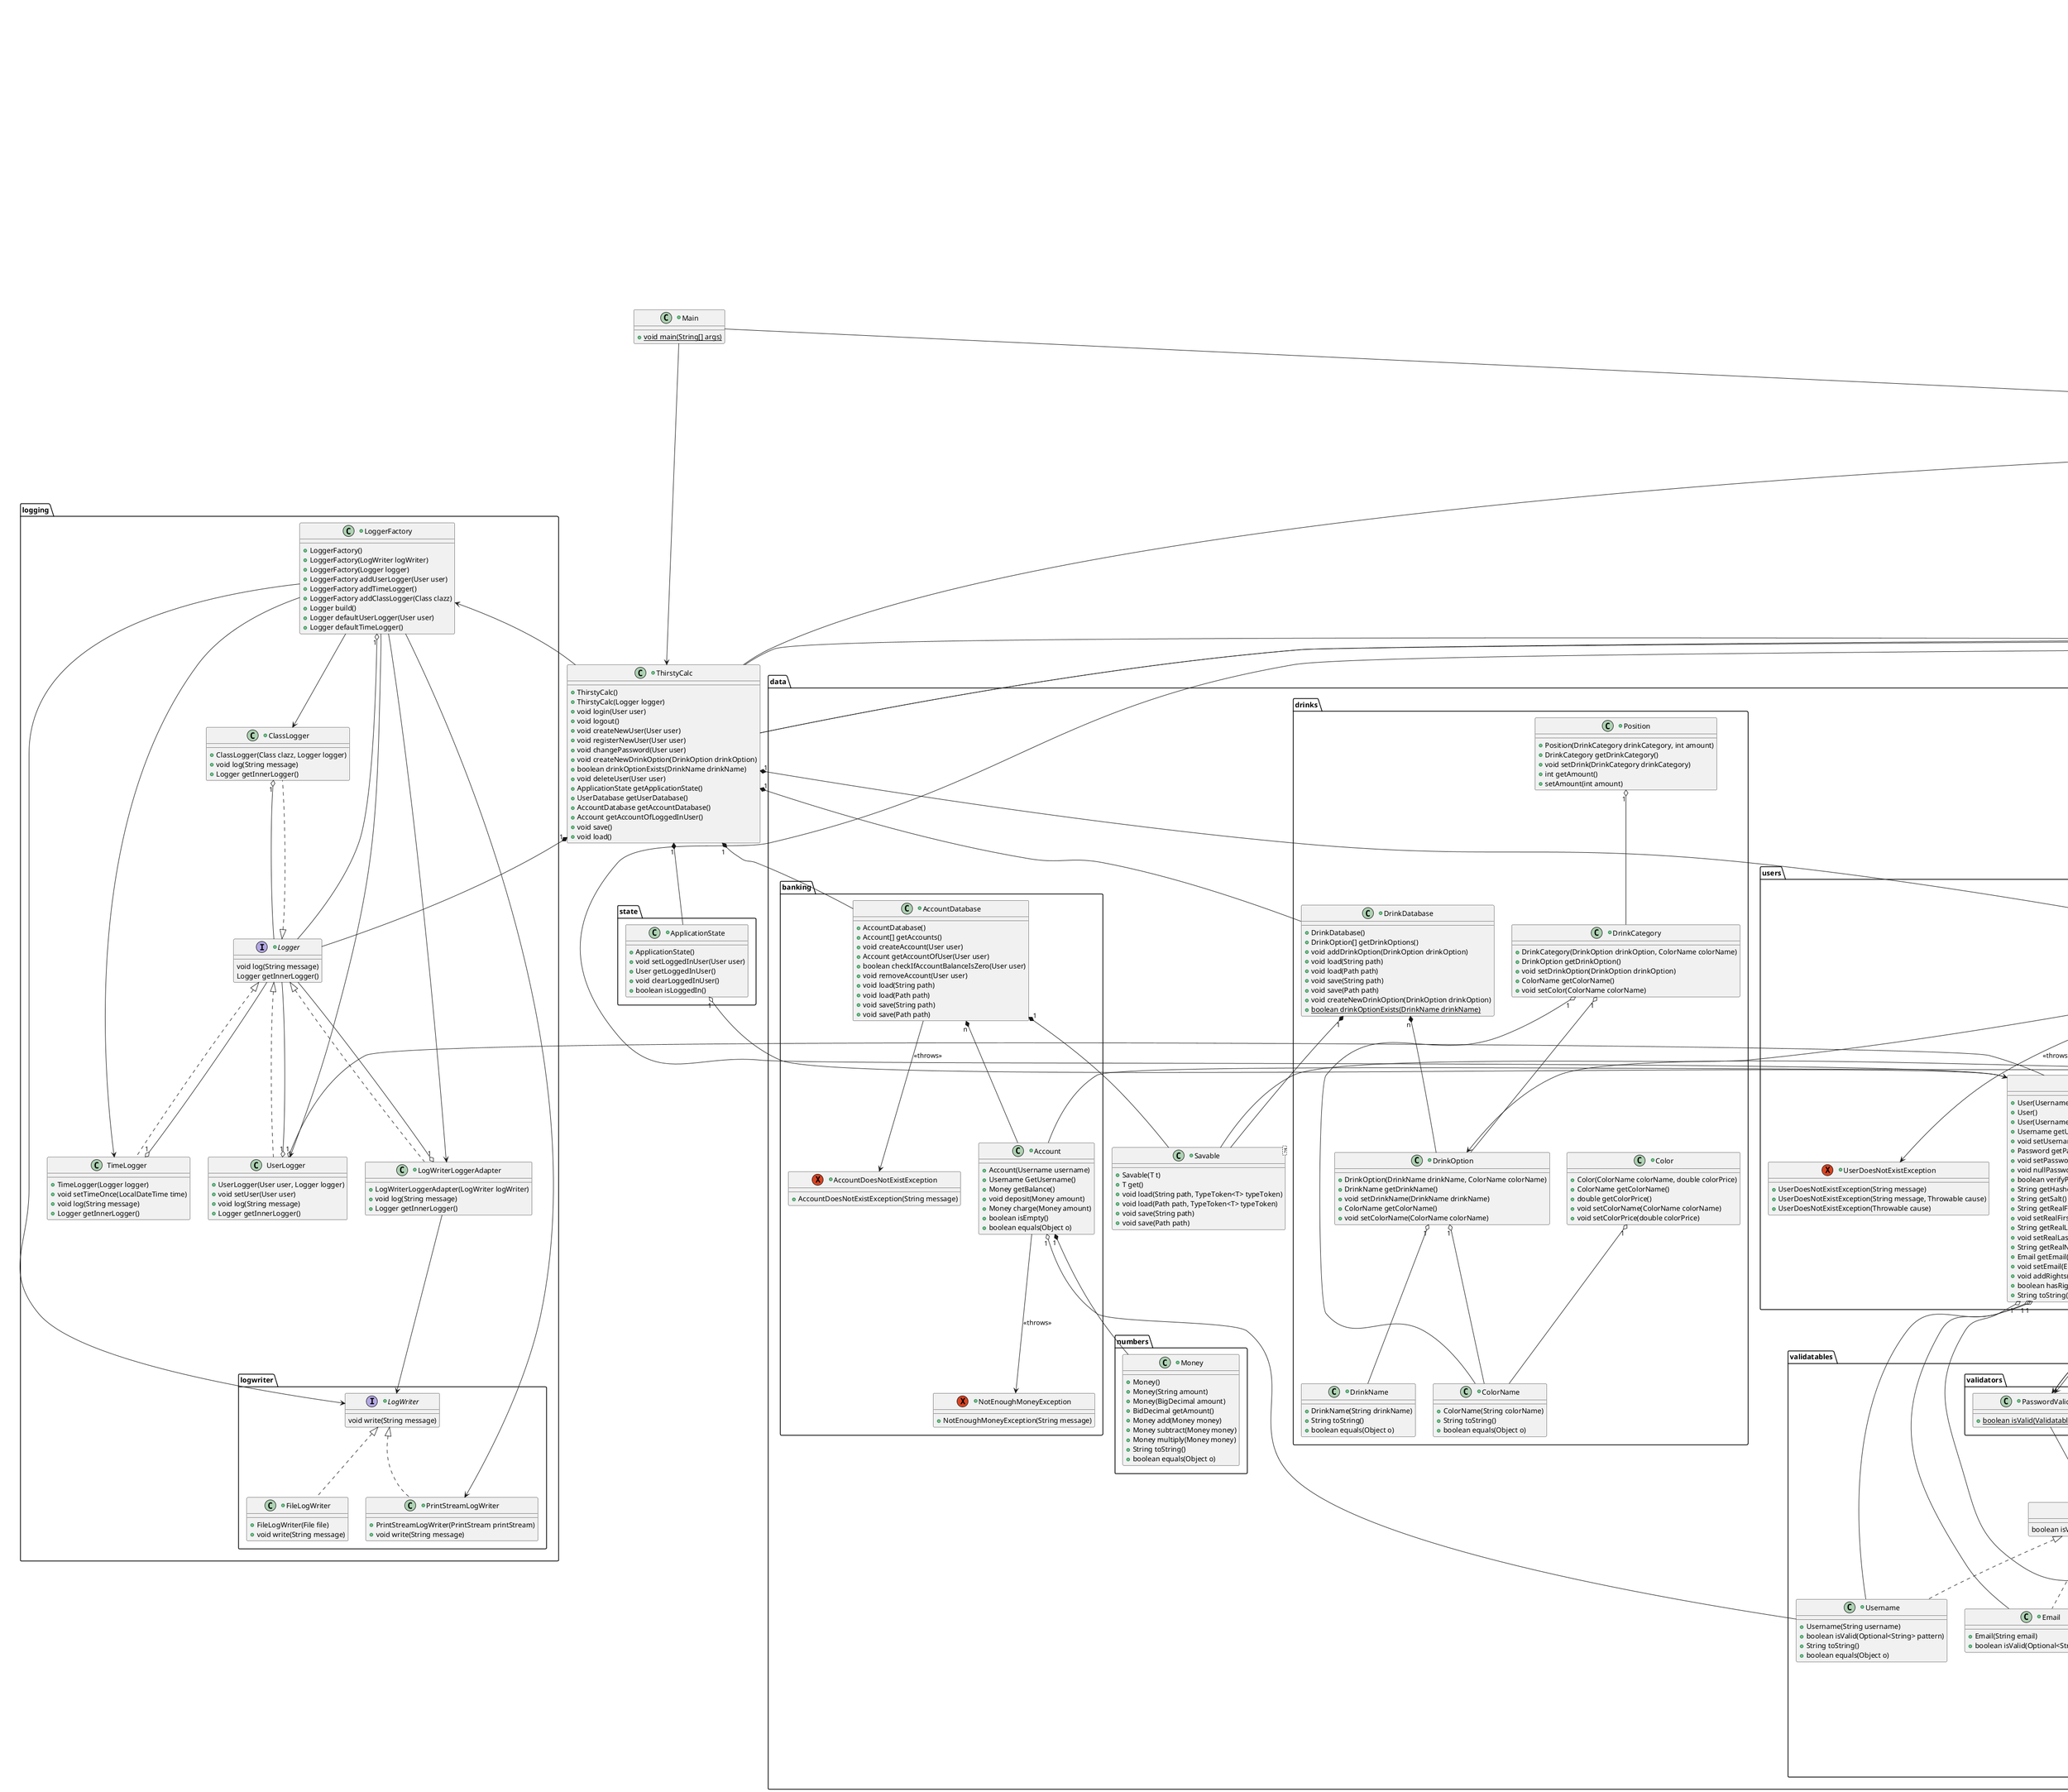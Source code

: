 @startuml uml
'left to right direction
'!pragma layout smetana
/'
Ein paar Plantuml-Beispiele, die der UML Norm nach Wikipedia entsprechen :)
https://de.wikipedia.org/wiki/Klassendiagramm

# Relationen:

Dings <|-- Bumms
  Bumms implementiert das Interface Dings

Kunde <|.. Privatkunde
  Privatkunde spezialisiert Kunde

User *-- Right
  Komposition: Right existiert nicht ohne User. User hat beliebig viele Rights

User o-- Right
  Aggregation: Right existiert auch ohne User. User hat beliebig viele Rights

# Klassenattribute:

-String name
  private String name
+String name
  public String name
#String name
  protected String name
~String name
  package String name
'/

package data {
    package banking {
        +class Account {
            +Account(Username username)
            +Username GetUsername()
            +Money getBalance()
            +void deposit(Money amount)
            +Money charge(Money amount)
            +boolean isEmpty()
            +boolean equals(Object o)
        }

        +class AccountDatabase {
            + AccountDatabase()
            + Account[] getAccounts()
            + void createAccount(User user)
            + Account getAccountOfUser(User user)
            + boolean checkIfAccountBalanceIsZero(User user)
            + void removeAccount(User user)
            + void load(String path)
            + void load(Path path)
            + void save(String path)
            + void save(Path path)
        }

        +exception AccountDoesNotExistException {
            +AccountDoesNotExistException(String message)
        }

        +exception NotEnoughMoneyException {
            +NotEnoughMoneyException(String message)
        }
    } /' end package: data.banking '/

    package drinks {
        +class Color {
            + Color(ColorName colorName, double colorPrice)
            + ColorName getColorName()
            + double getColorPrice()
            + void setColorName(ColorName colorName)
            + void setColorPrice(double colorPrice)
        }

        +class ColorName {
            + ColorName(String colorName)
            + String toString()
            + boolean equals(Object o)
        }

        +class DrinkCategory {
            + DrinkCategory(DrinkOption drinkOption, ColorName colorName)
            + DrinkOption getDrinkOption()
            + void setDrinkOption(DrinkOption drinkOption)
            + ColorName getColorName()
            + void setColor(ColorName colorName)
        }

        +class DrinkDatabase {
            + DrinkDatabase()
            + DrinkOption[] getDrinkOptions()
            + void addDrinkOption(DrinkOption drinkOption)
            + void load(String path)
            + void load(Path path)
            + void save(String path)
            + void save(Path path)
            + void createNewDrinkOption(DrinkOption drinkOption)
            + {static} boolean drinkOptionExists(DrinkName drinkName)
        }

        +class DrinkName {
            + DrinkName(String drinkName)
            + String toString()
            + boolean equals(Object o)
        }

        +class DrinkOption {
            + DrinkOption(DrinkName drinkName, ColorName colorName)
            + DrinkName getDrinkName()
            + void setDrinkName(DrinkName drinkName)
            + ColorName getColorName()
            + void setColorName(ColorName colorName)
        }

        +class Position {
            + Position(DrinkCategory drinkCategory, int amount)
            + DrinkCategory getDrinkCategory()
            + void setDrink(DrinkCategory drinkCategory)
            + int getAmount()
            + setAmount(int amount)
        }
    } /' end package: data.drinks '/

    package numbers {
        +class Money {
            + Money()
            + Money(String amount)
            + Money(BigDecimal amount)
            + BidDecimal getAmount()
            + Money add(Money money)
            + Money subtract(Money money)
            + Money multiply(Money money)
            + String toString()
            + boolean equals(Object o)
        }
    } /'end package: data.numbers '/

    package users {
        +class User {
            + User(Username username, Password password, String realFirstName, String realLastName, String realName, Email email)
            + User()
            + User(Username username, Password password)
            + Username getUsername()
            + void setUsername(Username username)
            + Password getPassword()
            + void setPassword(Password password)
            + void nullPassword()
            + boolean verifyPassword(String providedPassword)
            + String getHashedPassword()
            + String getSalt()
            + String getRealFirstName()
            + void setRealFirstName(String realFirstName)
            + String getRealLastName()
            + void setRealLastName(String realLastName)
            + String getRealName()
            + Email getEmail()
            + void setEmail(Email email)
            + void addRights(Collection<Right> rights)
            + boolean hasRight(Right right)
            + String toString()
        }

        +class UserDatabase {
            + UserDatabase()
            + User[] getUsers()
            + User getUser(Username username)
            + void addUser(User user)
            + void removeUser(User user)
            + void deleteUser(User user)
            + void registerNewUser(User user)
            + boolean updateUser(User updatedUser)
            + boolean userExists(Username username)
            + void load(String path)
            + void load(Path path)
            + void save(String path)
            + void save(Path path)
        }

        +exception UserDoesNotExistException {
            + UserDoesNotExistException(String message)
            + UserDoesNotExistException(String message, Throwable cause)
            + UserDoesNotExistException(Throwable cause)
        }
    } /' end package: data.users '/

    package validatables {
        package validators {
            +class EmailValidator {
                + {static} boolean isValid(Validatable email)
            }

            +class PasswordValidator {
                + {static} boolean isValid(Validatable password)
            }

            +class UsernameValidator {
                + {static} boolean isValid(Validatable username)
            }
        } /' end package: validatables.validators '/

        +class Email implements Validatable {
            + Email(String email)
            + boolean isValid(Optional<String> pattern)
        }

        +class Password implements Validatable {
            + Password(String password)
            + boolean isValid(Optional<String> pattern)
            + String hashPassword()
            + {static} boolean verifyPassword(String plainPassword, String storedHash, String storedSalt)
            + String getSalt()
            + String getHashedPassword()
            + void nullPasswordString()
        }

        +exception PasswordManagementException {
            + PasswordManagementException(String message)
            + PasswordManagementException(String message, Throwable cause)
            + PasswordManagementException(Throwable cause)
        }

        +class Username implements Validatable {
            + Username(String username)
            + boolean isValid(Optional<String> pattern)
            + String toString()
            + boolean equals(Object o)
        }

        +interface Validatable {
            boolean isValid(Optional<String> pattern)
        }
    } /' end package: data.validatables '/

    +class Savable<T> {
        + Savable(T t)
        + T get()
        + void load(String path, TypeToken<T> typeToken)
        + void load(Path path, TypeToken<T> typeToken)
        + void save(String path)
        + void save(Path path)
    }
} /' end package: data '/

package io {
    package input {
        package result {
            +class Result<T> {
                + {static} Result<T> some(T value)
                + {static} Result<T> none()
                + {static} Result<T> help()
                + T getValue()
                + boolean hasValue()
                + boolean isNone()
                + boolean isHelp()
                + boolean isAbort()
            }

            enum ResultState {
                Value
                Abort
                Help
            }
        } /' end package: io.input.result '/

        +class BooleanInput extends Input<Boolean> {
            + BooleanInput(String prompt)
            Result<Boolean> getResult(String input)
        }

        +class FloatInput extends Input<Float> {
            + FloatInput(String prompt)
            Result<Float> getResult(String input)
        }

        abstract class Input<T> {
            # Input()
            # Input(String prompt)
            # Input(InputReader reader, OutputWriter writer, String prompt)
            + void setReader(Reader reader)
            + void setWriter(Writer writer)
            # String readInput()
            # boolean isHelp(String str)
            # void print(String str)
            # void println(String str)
            # Result<T> prompt()
            {abstract} Result<T> getResult(String input)
        }

        +class NumberInput extends Input<Integer> {
            + NumberInput(String prompt)
            + NumberInput(String prompt, int minValue, int maxValue)
            Result<Integer> getResult(String input)
        }

        +class StringInput extends Input<String> {
            + StringInput(String prompt)
            Result<String> getResult(String input)
        }
    } /' end package: io.input '/

    package interactions {
        package event {
            +class InteractionEventSource<T> {
                + InteractionEventSource()
                + void onSuccess(Consumer<T> onSuccess)
                # void success(T t)
                + void onFailure(Consumer<Void> onFailure)
                # void failure()
            }
        } /' end: io.interactions.event '/

        +class AddRightsInteraction extends Interaction<User> {
            + AddRightsInteraction(UserDatabase userDatabase)
            String usage()
            # void execute()
        }

        +class ChangePasswordInteraction extends Interaction<User> {
            + ChangePasswordInteraction(User user, UserDatabase userDatabase)
            String usage()
            # void execute()
        }

        +class CheckBalanceInteraction extends Interaction<Money> {
            + CheckBalanceInteraction(Account account)
            String usage()
            # void execute()
        }

        +class CreateDrinkOptionInteraction extends Interaction<DrinkOption> {
            + class CreateDrinkOptionInteraction(ThirstyCalc thirstyCalc)
            String usage()
            # void execute()
        }

        +class CreateUserInteraction extends Interaction<User> {
            + CreateUserInteraction(UserDatabase userDatabase)
            String usage()
            # void execute()
        }

        +class DeleteUserInteraction extends Interaction<User> {
            + DeleteUserInteraction(ThirstyCalc thirstyCalc)
            String usage()
            # void execute()
        }

        +class ExitInteraction extends Interaction<Void> {
            String usage()
            # void execute()
        }

        +abstract class Interaction<T> extends event.InteractionEventSource {
            {static} String DEFAULT_PROMPT
            + Interaction()
            + void explain()
            {abstract} String usage()
            + void run()
            # {abstract} void execute()
            # void stop()
        }

        +class LoggedInUserInteractionFactory {
            + LoggedInUserInteractionFactory(ThirstyCalc thirstyCalc)
            + Interaction<?> build()
        }

        +class LoginInteraction extends Interaction<User> {
            + LoginInteraction(UserDatabase userDatabase)
            String usage()
            # void execute()
        }

        +class LogoutInteraction extends Interaction<Void> {
            String usage()
            # void execute()
        }

        +class MainInteraction extends MenuInteraction {
            + MainInteraction(ThirstyCalc thirstyCalc)
        }

        +class MenuInteraction extends Interaction<Void> {
            + MenuInteraction()
            String usage()
            # void execute()
            + void addInteraction(String key, String description, Interaction<?> interaction)
        }

        +class RegisterUserInteraction extends Interaction<User> {
            + RegisterUserInteraction(UserDatabase userDatabase)
            String usage()
            # void execute()
        }

        +class SelectInteraction extends Interaction<String> {
            + SelectInteraction()
            + SelectInteraction(Map<String, String> options)
            + SelectInteraction(Map<String, String> options, String prompt)
            + void pushOption(String option)
            + void addOption(String key, String option)
            String usage()
            # void execute()
        }

        +class StringInputInteraction extends Interaction<String> {
            + StringInputInteraction(String msg)
            + StringInputInteraction(String msg, String prompt)
            String usage()
            # void execute()
        }
    } /' end package: io.interactions '/

    package reader {
        +interface Reader {
            String readLine()
        }

        +class InputReader implements Reader {
            + InputReader()
            + InputReader(InputStream stream)
            + String readLine()
        }
    } /' end package: io.reader '/

    package writer {
        +interface Writer {
            void writeLine(String line)
            void write(String str)
        }

        +class OutputWriter implements Writer {
            + OutputWriter()
            + OutputWriter(PrintStream out)
            + void writeLine(String line)
            + void write(String str)
        }
    } /' end package: io.writer '/
} /' end package: io '/

package logging {
    package logwriter {
        +class FileLogWriter implements LogWriter {
            + FileLogWriter(File file)
            + void write(String message)
        }

        +interface LogWriter {
            void write(String message)
        }

        +class PrintStreamLogWriter implements LogWriter {
            + PrintStreamLogWriter(PrintStream printStream)
            + void write(String message)
        }
    } /' end package: logwriter '/

    +class ClassLogger implements Logger {
        + ClassLogger(Class clazz, Logger logger)
        + void log(String message)
        + Logger getInnerLogger()
    }

    +interface Logger {
        void log(String message)
        Logger getInnerLogger()
    }

    +class LoggerFactory {
        + LoggerFactory()
        + LoggerFactory(LogWriter logWriter)
        + LoggerFactory(Logger logger)
        + LoggerFactory addUserLogger(User user)
        + LoggerFactory addTimeLogger()
        + LoggerFactory addClassLogger(Class clazz)
        + Logger build()
        + Logger defaultUserLogger(User user)
        + Logger defaultTimeLogger()
    }

    +class LogWriterLoggerAdapter implements Logger {
        + LogWriterLoggerAdapter(LogWriter logWriter)
        + void log(String message)
        + Logger getInnerLogger()
    }

    class TimeLogger implements Logger {
        + TimeLogger(Logger logger)
        + void setTimeOnce(LocalDateTime time)
        + void log(String message)
        + Logger getInnerLogger()
    }

    class UserLogger implements Logger {
        + UserLogger(User user, Logger logger)
        + void setUser(User user)
        + void log(String message)
        + Logger getInnerLogger()
    }
} /' end package: logging '/

package rights {
    +enum Right {
        CAN_CREATE_NEW_USER
        CAN_SELF_INVOICE
        CAN_DELETE_USER
        CAN_CREATE_DRINK
        CAN_ADD_RIGHTS
    }

    +class AdminRights {
        + AdminRights()
        + void giveTo(User user)
    }
} /' end package: rights '/

package state {
    +class ApplicationState {
        + ApplicationState()
        + void setLoggedInUser(User user)
        + User getLoggedInUser()
        + void clearLoggedInUser()
        + boolean isLoggedIn()
    }
} /' end package: state '/

+class Main {
    + {static} void main(String[] args)
}

+class ThirstyCalc {
    + ThirstyCalc()
    + ThirstyCalc(Logger logger)
    + void login(User user)
    + void logout()
    + void createNewUser(User user)
    + void registerNewUser(User user)
    + void changePassword(User user)
    + void createNewDrinkOption(DrinkOption drinkOption)
    + boolean drinkOptionExists(DrinkName drinkName)
    + void deleteUser(User user)
    + ApplicationState getApplicationState()
    + UserDatabase getUserDatabase()
    + AccountDatabase getAccountDatabase()
    + Account getAccountOfLoggedInUser()
    + void save()
    + void load()
}

/'#########################################################################'/
/'#                               Relations                               #'/
/'#########################################################################'/
Account "1" o-- Username
Account "1" *-- Money
Account --> NotEnoughMoneyException : <<throws>> /' usage? '/

AccountDatabase "n" *-- Account
'AccountDatabase --> User /' usage? no '/
AccountDatabase "1" *-- Savable
AccountDatabase --> AccountDoesNotExistException : <<throws>>
DrinkDatabase "n" *-- DrinkOption
'DrinkDatabase --> DrinkName /' usage? no '/
DrinkDatabase "1" *-- Savable
UserDatabase "n" *-- User
UserDatabase --> UserDoesNotExistException : <<throws>>
'UserDatabase --> Username /' usage? no '/
UserDatabase "1" *-- Savable

Result "1" *-- ResultState
'BooleanInput --> Result /' usage? no '/
'FloatInput --> Result /' usage? no '/
Input  --> Result /' usage? '/
Input "1" o-- Reader
Input "1" o-- Writer
Input --> InputReader
Input --> OutputWriter
'NumberInput --> Result /' usage? no '/
'StringInput --> Result /' usage? no '/

AddRightsInteraction "2" *-- StringInput
AddRightsInteraction "1" o-- UserDatabase
'AddRightsInteraction --> Username /' usage? no '/
'AddRightsInteraction --> Right /' usage? no '/
AddRightsInteraction --> User
ChangePasswordInteraction "3" *-- StringInput
ChangePasswordInteraction "1" o-- User
ChangePasswordInteraction "1" o-- UserDatabase
ChangePasswordInteraction --> Password
CheckBalanceInteraction "1" o-- Account
CreateDrinkOptionInteraction "2" *-- StringInput
CreateDrinkOptionInteraction "1" o-- ThirstyCalc
'CreateDrinkOptionInteraction --> DrinkName /' usage? no '/
CreateDrinkOptionInteraction --> DrinkOption /' usage? '/
'CreateDrinkOptionInteraction --> ColorName /' usage? no '/
CreateUserInteraction "3" *-- StringInput
CreateUserInteraction "1" *-- BooleanInput
CreateUserInteraction "1" o-- UserDatabase
CreateUserInteraction --> UsernameValidator
CreateUserInteraction --> PasswordValidator
CreateUserInteraction --> User /' usage? '/
CreateUserInteraction --> AdminRights /' usage? '/
DeleteUserInteraction "2" *-- StringInput
DeleteUserInteraction "1" o-- ThirstyCalc
'DeleteUserInteraction --> Username /' usage? no '/
DeleteUserInteraction --> User /' usage? '/
LoggedInUserInteractionFactory "1" o-- ThirstyCalc
LoggedInUserInteractionFactory "1" *-- MenuInteraction
LoggedInUserInteractionFactory --> LogoutInteraction /' usage? '/
LoggedInUserInteractionFactory --> ChangePasswordInteraction /' usage? '/
LoggedInUserInteractionFactory --> CheckBalanceInteraction /' usage? '/
LoggedInUserInteractionFactory --> CreateUserInteraction /' usage? '/
LoggedInUserInteractionFactory --> CreateDrinkOptionInteraction /' usage? '/
LoggedInUserInteractionFactory --> DeleteUserInteraction /' usage? '/
LoggedInUserInteractionFactory --> AddRightsInteraction /' usage? '/
LoginInteraction "2" *-- StringInput
LoginInteraction "1" o-- UserDatabase
'LoginInteraction --> Username /' usage? no '/
LoginInteraction --> User /' usage? '/
'LoginInteraction --> Password /' usage? no '/
'LoginInteraction --> PasswordManagementException /' usage? no '/
MainInteraction "1" o-- ThirstyCalc
MainInteraction --> ExitInteraction /' usage? '/
MainInteraction --> RegisterUserInteraction /' usage? '/
MainInteraction --> LoginInteraction /' usage? '/
MainInteraction --> LoggedInUserInteractionFactory /' usage? '/
MenuInteraction "n" o-- Interaction
MenuInteraction "1" *-- SelectInteraction
RegisterUserInteraction "3" *-- StringInput
RegisterUserInteraction "1" o-- UserDatabase
'RegisterUserInteraction --> Username /' usage? no '/
'RegisterUserInteraction --> Password /' usage? no '/
RegisterUserInteraction --> UsernameValidator /' usage? '/
RegisterUserInteraction --> PasswordValidator /' usage? '/
RegisterUserInteraction --> User /'usage? '/
SelectInteraction "1" *-- StringInput
StringInputInteraction "1" *-- StringInput

ClassLogger "1" o-- Logger
LoggerFactory "1" o-- Logger
LoggerFactory --> LogWriter /' usage? '/
LoggerFactory --> ClassLogger
LoggerFactory --> UserLogger
LoggerFactory --> TimeLogger
LoggerFactory --> LogWriterLoggerAdapter
LoggerFactory --> PrintStreamLogWriter
LogWriterLoggerAdapter "1" o-- Logger
LogWriterLoggerAdapter --> LogWriter
TimeLogger "1" o-- Logger
UserLogger "1" o-- Logger
UserLogger "1" o-- User

AdminRights "n" *-- Right
AdminRights --> User /' usage? '/

ApplicationState "1" o-- User

EmailValidator --> Validatable /' usage? '/
PasswordValidator --> Validatable /' usage? '/
UsernameValidator --> Validatable /' usage? '/

Color "1" o-- ColorName
DrinkCategory "1" o-- DrinkOption
DrinkCategory "1" o-- ColorName
DrinkOption "1" o-- DrinkName
DrinkOption "1" o-- ColorName

Main -->  ThirstyCalc
Main --> MainInteraction

Password --> PasswordManagementException : <<throws>>
Position "1" o-- DrinkCategory

ThirstyCalc "1" *-- UserDatabase
ThirstyCalc "1" *-- AccountDatabase
ThirstyCalc "1" *-- DrinkDatabase
ThirstyCalc "1" *-- ApplicationState
ThirstyCalc "1" *-- Logger
ThirstyCalc --> LoggerFactory
'ThirstyCalc --> Username /' usage? '/
'ThirstyCalc --> Password /' usage? '/
'ThirstyCalc --> User /' usage? '/

User "1" o-- Username
User "1" o-- Password
User "1" o-- Email
User --> UsernameValidator
User --> PasswordValidator
@enduml